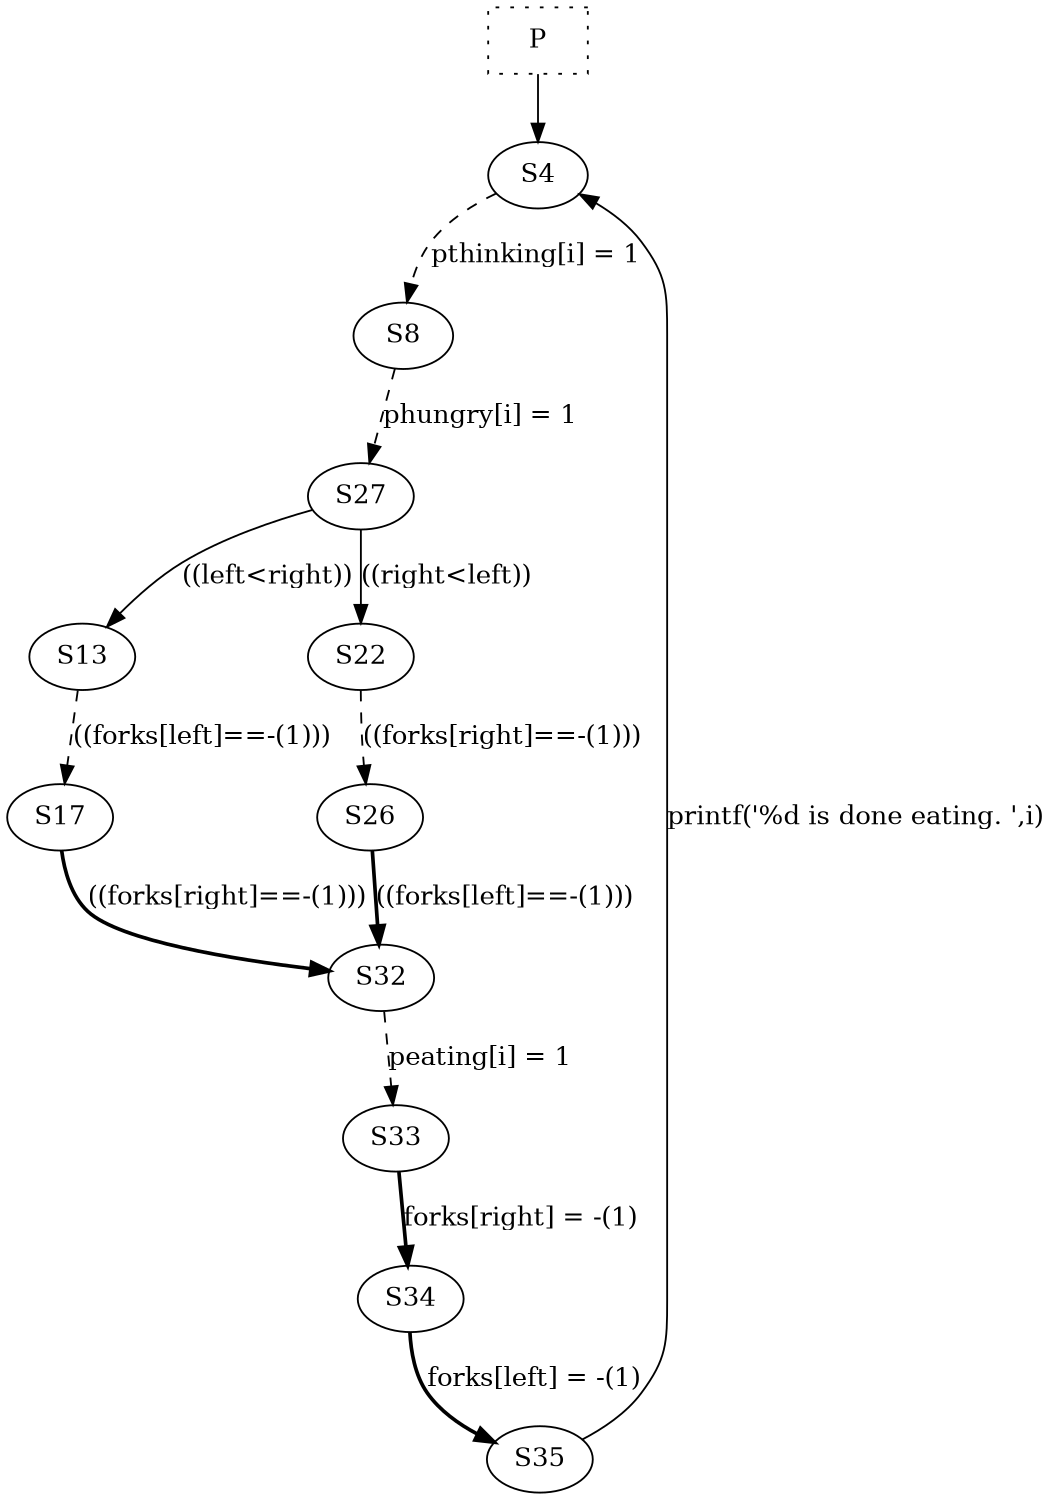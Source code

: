 digraph p_P {
size="8,10";
  GT [shape=box,style=dotted,label="P"];
  GT -> S4;
	S4 -> S8  [color=black,style=dashed,label="pthinking[i] = 1"];
	S8 -> S27  [color=black,style=dashed,label="phungry[i] = 1"];
	S27 -> S13  [color=black,style=solid,label="((left<right))"];
	S27 -> S22  [color=black,style=solid,label="((right<left))"];
	S13 -> S17  [color=black,style=dashed,label="((forks[left]==-(1)))"];
	S17 -> S32  [color=black,style=bold,label="((forks[right]==-(1)))"];
	S32 -> S33  [color=black,style=dashed,label="peating[i] = 1"];
	S33 -> S34  [color=black,style=bold,label="forks[right] = -(1)"];
	S34 -> S35  [color=black,style=bold,label="forks[left] = -(1)"];
	S35 -> S4  [color=black,style=solid,label="printf('%d is done eating. ',i)"];
	S22 -> S26  [color=black,style=dashed,label="((forks[right]==-(1)))"];
	S26 -> S32  [color=black,style=bold,label="((forks[left]==-(1)))"];
}
digraph init {
size="8,10";
  GT [shape=box,style=dotted,label="init"];
  GT -> S10;
	S10 -> S7  [color=black,style=dashed,label="i = 0"];
	S7 -> S3  [color=black,style=dashed,label="((i<5))"];
	S7 -> S6  [color=black,style=dashed,label="else"];
	S3 -> S4  [color=black,style=dashed,label="(run P(i))"];
	S4 -> S7  [color=black,style=dashed,label="i = (i+1)"];
	S6 -> S9  [color=black,style=dashed,label="goto :b0"];
	S9 -> S11  [color=black,style=bold,label="break"];
	S11 -> S0  [color=black,style=solid,label="-end-"];
  S11 [color=blue,style=bold,shape=box];
}
